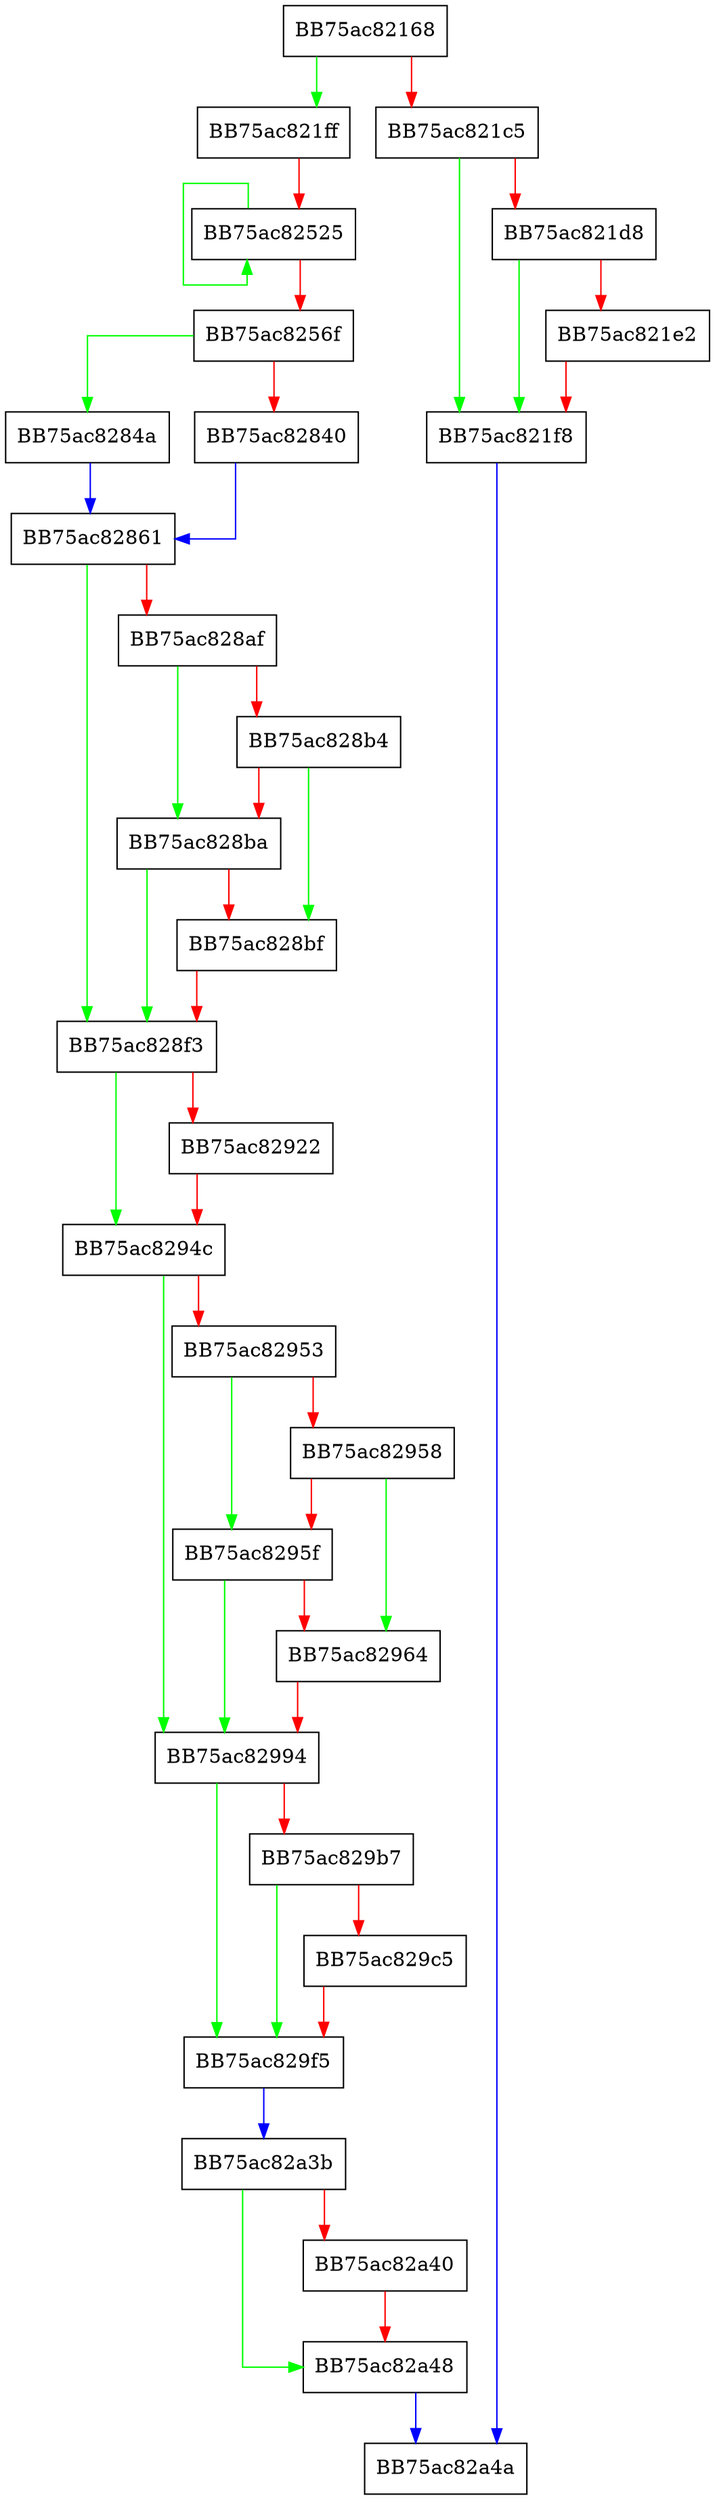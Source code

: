 digraph FixIEShortcuts {
  node [shape="box"];
  graph [splines=ortho];
  BB75ac82168 -> BB75ac821ff [color="green"];
  BB75ac82168 -> BB75ac821c5 [color="red"];
  BB75ac821c5 -> BB75ac821f8 [color="green"];
  BB75ac821c5 -> BB75ac821d8 [color="red"];
  BB75ac821d8 -> BB75ac821f8 [color="green"];
  BB75ac821d8 -> BB75ac821e2 [color="red"];
  BB75ac821e2 -> BB75ac821f8 [color="red"];
  BB75ac821f8 -> BB75ac82a4a [color="blue"];
  BB75ac821ff -> BB75ac82525 [color="red"];
  BB75ac82525 -> BB75ac82525 [color="green"];
  BB75ac82525 -> BB75ac8256f [color="red"];
  BB75ac8256f -> BB75ac8284a [color="green"];
  BB75ac8256f -> BB75ac82840 [color="red"];
  BB75ac82840 -> BB75ac82861 [color="blue"];
  BB75ac8284a -> BB75ac82861 [color="blue"];
  BB75ac82861 -> BB75ac828f3 [color="green"];
  BB75ac82861 -> BB75ac828af [color="red"];
  BB75ac828af -> BB75ac828ba [color="green"];
  BB75ac828af -> BB75ac828b4 [color="red"];
  BB75ac828b4 -> BB75ac828bf [color="green"];
  BB75ac828b4 -> BB75ac828ba [color="red"];
  BB75ac828ba -> BB75ac828f3 [color="green"];
  BB75ac828ba -> BB75ac828bf [color="red"];
  BB75ac828bf -> BB75ac828f3 [color="red"];
  BB75ac828f3 -> BB75ac8294c [color="green"];
  BB75ac828f3 -> BB75ac82922 [color="red"];
  BB75ac82922 -> BB75ac8294c [color="red"];
  BB75ac8294c -> BB75ac82994 [color="green"];
  BB75ac8294c -> BB75ac82953 [color="red"];
  BB75ac82953 -> BB75ac8295f [color="green"];
  BB75ac82953 -> BB75ac82958 [color="red"];
  BB75ac82958 -> BB75ac82964 [color="green"];
  BB75ac82958 -> BB75ac8295f [color="red"];
  BB75ac8295f -> BB75ac82994 [color="green"];
  BB75ac8295f -> BB75ac82964 [color="red"];
  BB75ac82964 -> BB75ac82994 [color="red"];
  BB75ac82994 -> BB75ac829f5 [color="green"];
  BB75ac82994 -> BB75ac829b7 [color="red"];
  BB75ac829b7 -> BB75ac829f5 [color="green"];
  BB75ac829b7 -> BB75ac829c5 [color="red"];
  BB75ac829c5 -> BB75ac829f5 [color="red"];
  BB75ac829f5 -> BB75ac82a3b [color="blue"];
  BB75ac82a3b -> BB75ac82a48 [color="green"];
  BB75ac82a3b -> BB75ac82a40 [color="red"];
  BB75ac82a40 -> BB75ac82a48 [color="red"];
  BB75ac82a48 -> BB75ac82a4a [color="blue"];
}